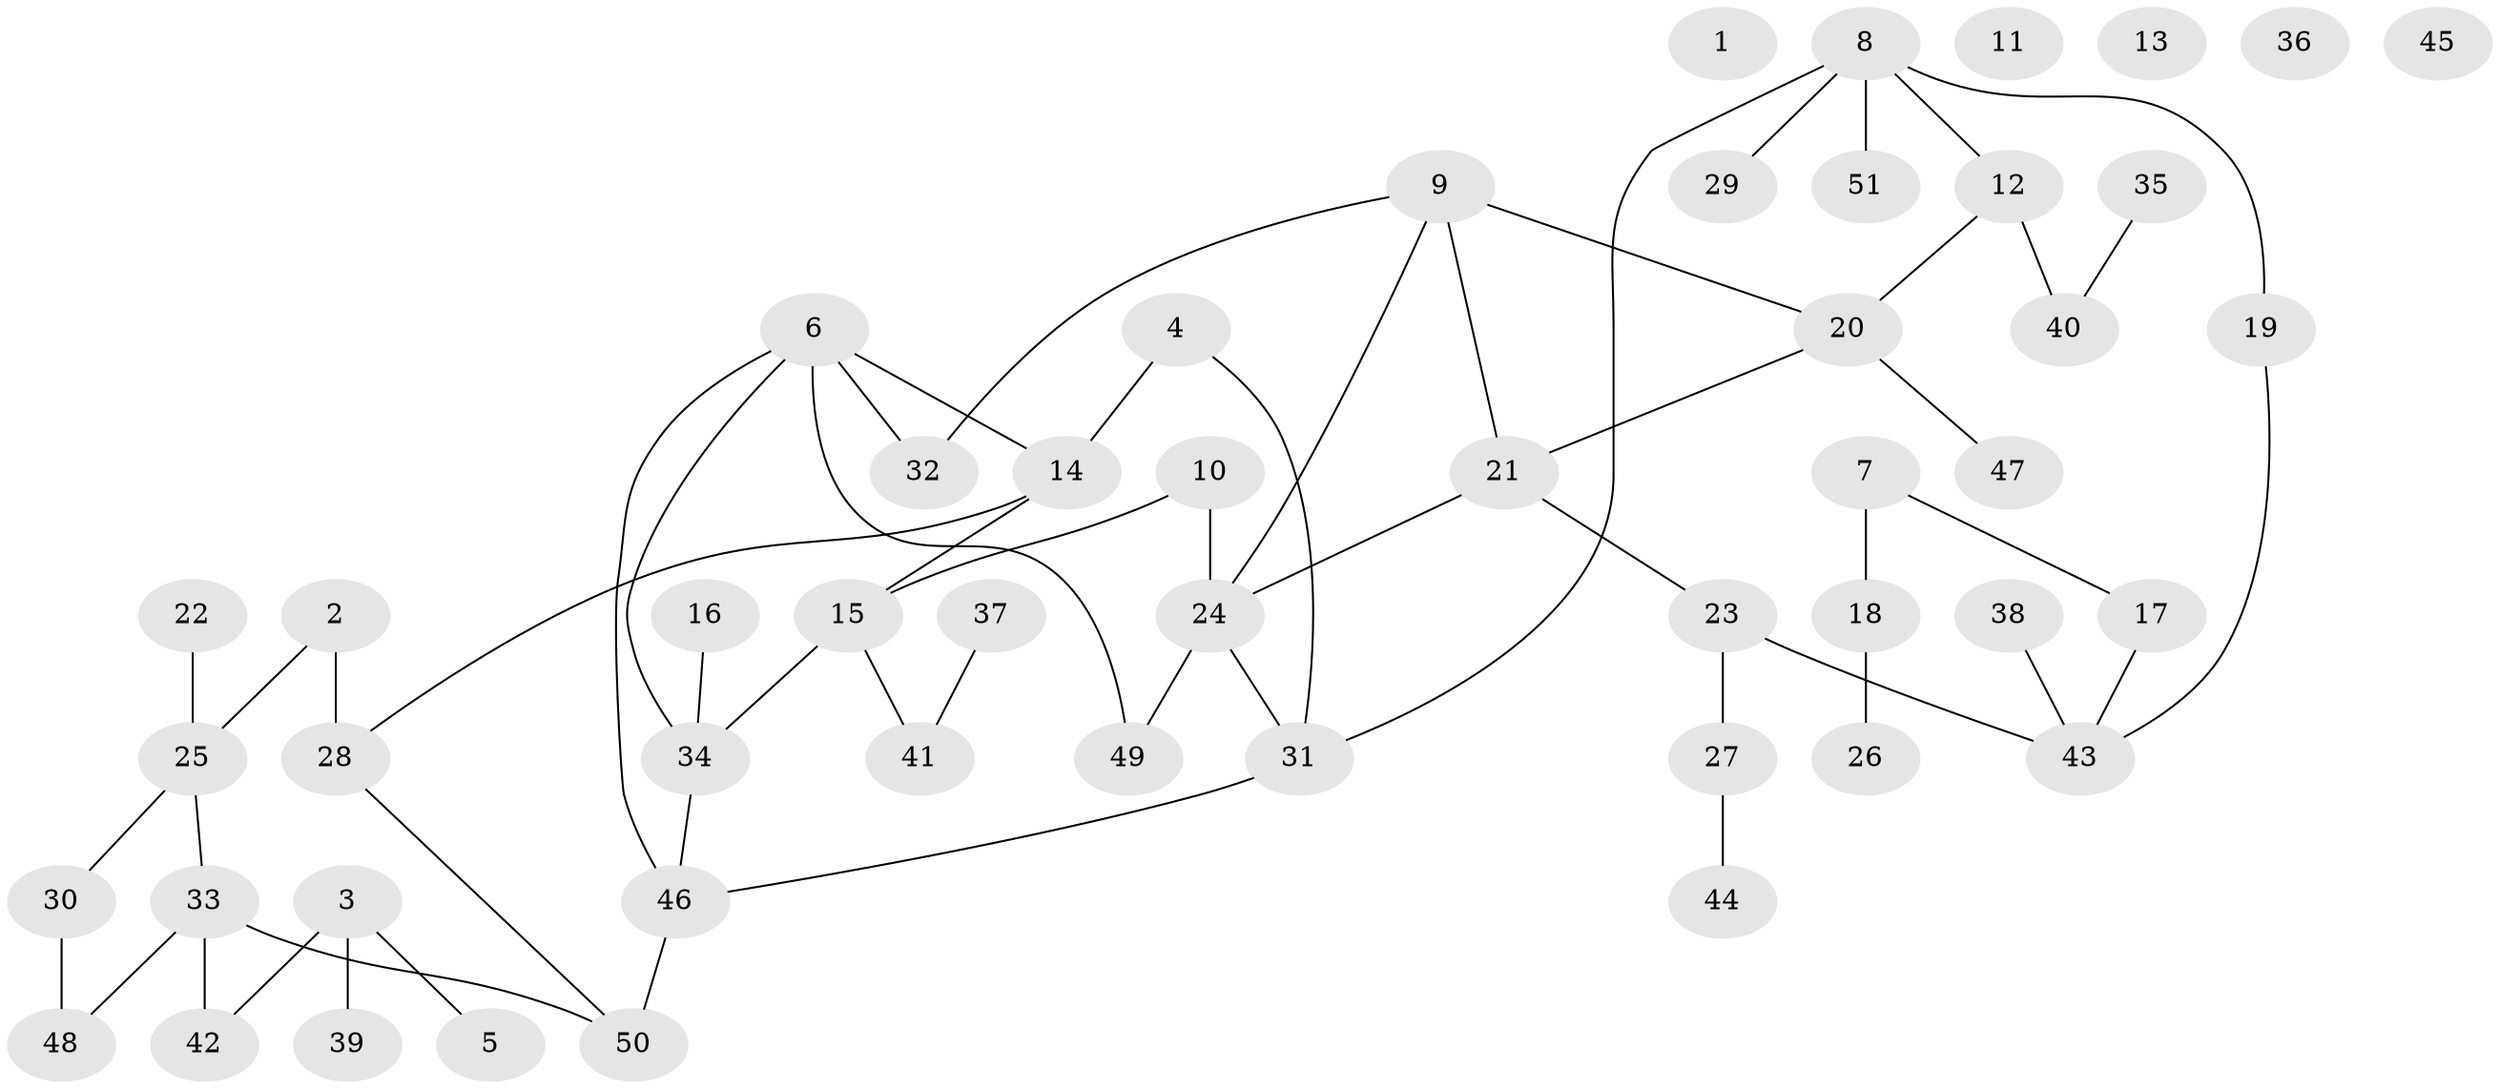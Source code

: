 // coarse degree distribution, {3: 0.3333333333333333, 5: 0.09523809523809523, 2: 0.19047619047619047, 4: 0.047619047619047616, 1: 0.3333333333333333}
// Generated by graph-tools (version 1.1) at 2025/48/03/04/25 22:48:18]
// undirected, 51 vertices, 58 edges
graph export_dot {
  node [color=gray90,style=filled];
  1;
  2;
  3;
  4;
  5;
  6;
  7;
  8;
  9;
  10;
  11;
  12;
  13;
  14;
  15;
  16;
  17;
  18;
  19;
  20;
  21;
  22;
  23;
  24;
  25;
  26;
  27;
  28;
  29;
  30;
  31;
  32;
  33;
  34;
  35;
  36;
  37;
  38;
  39;
  40;
  41;
  42;
  43;
  44;
  45;
  46;
  47;
  48;
  49;
  50;
  51;
  2 -- 25;
  2 -- 28;
  3 -- 5;
  3 -- 39;
  3 -- 42;
  4 -- 14;
  4 -- 31;
  6 -- 14;
  6 -- 32;
  6 -- 34;
  6 -- 46;
  6 -- 49;
  7 -- 17;
  7 -- 18;
  8 -- 12;
  8 -- 19;
  8 -- 29;
  8 -- 31;
  8 -- 51;
  9 -- 20;
  9 -- 21;
  9 -- 24;
  9 -- 32;
  10 -- 15;
  10 -- 24;
  12 -- 20;
  12 -- 40;
  14 -- 15;
  14 -- 28;
  15 -- 34;
  15 -- 41;
  16 -- 34;
  17 -- 43;
  18 -- 26;
  19 -- 43;
  20 -- 21;
  20 -- 47;
  21 -- 23;
  21 -- 24;
  22 -- 25;
  23 -- 27;
  23 -- 43;
  24 -- 31;
  24 -- 49;
  25 -- 30;
  25 -- 33;
  27 -- 44;
  28 -- 50;
  30 -- 48;
  31 -- 46;
  33 -- 42;
  33 -- 48;
  33 -- 50;
  34 -- 46;
  35 -- 40;
  37 -- 41;
  38 -- 43;
  46 -- 50;
}
